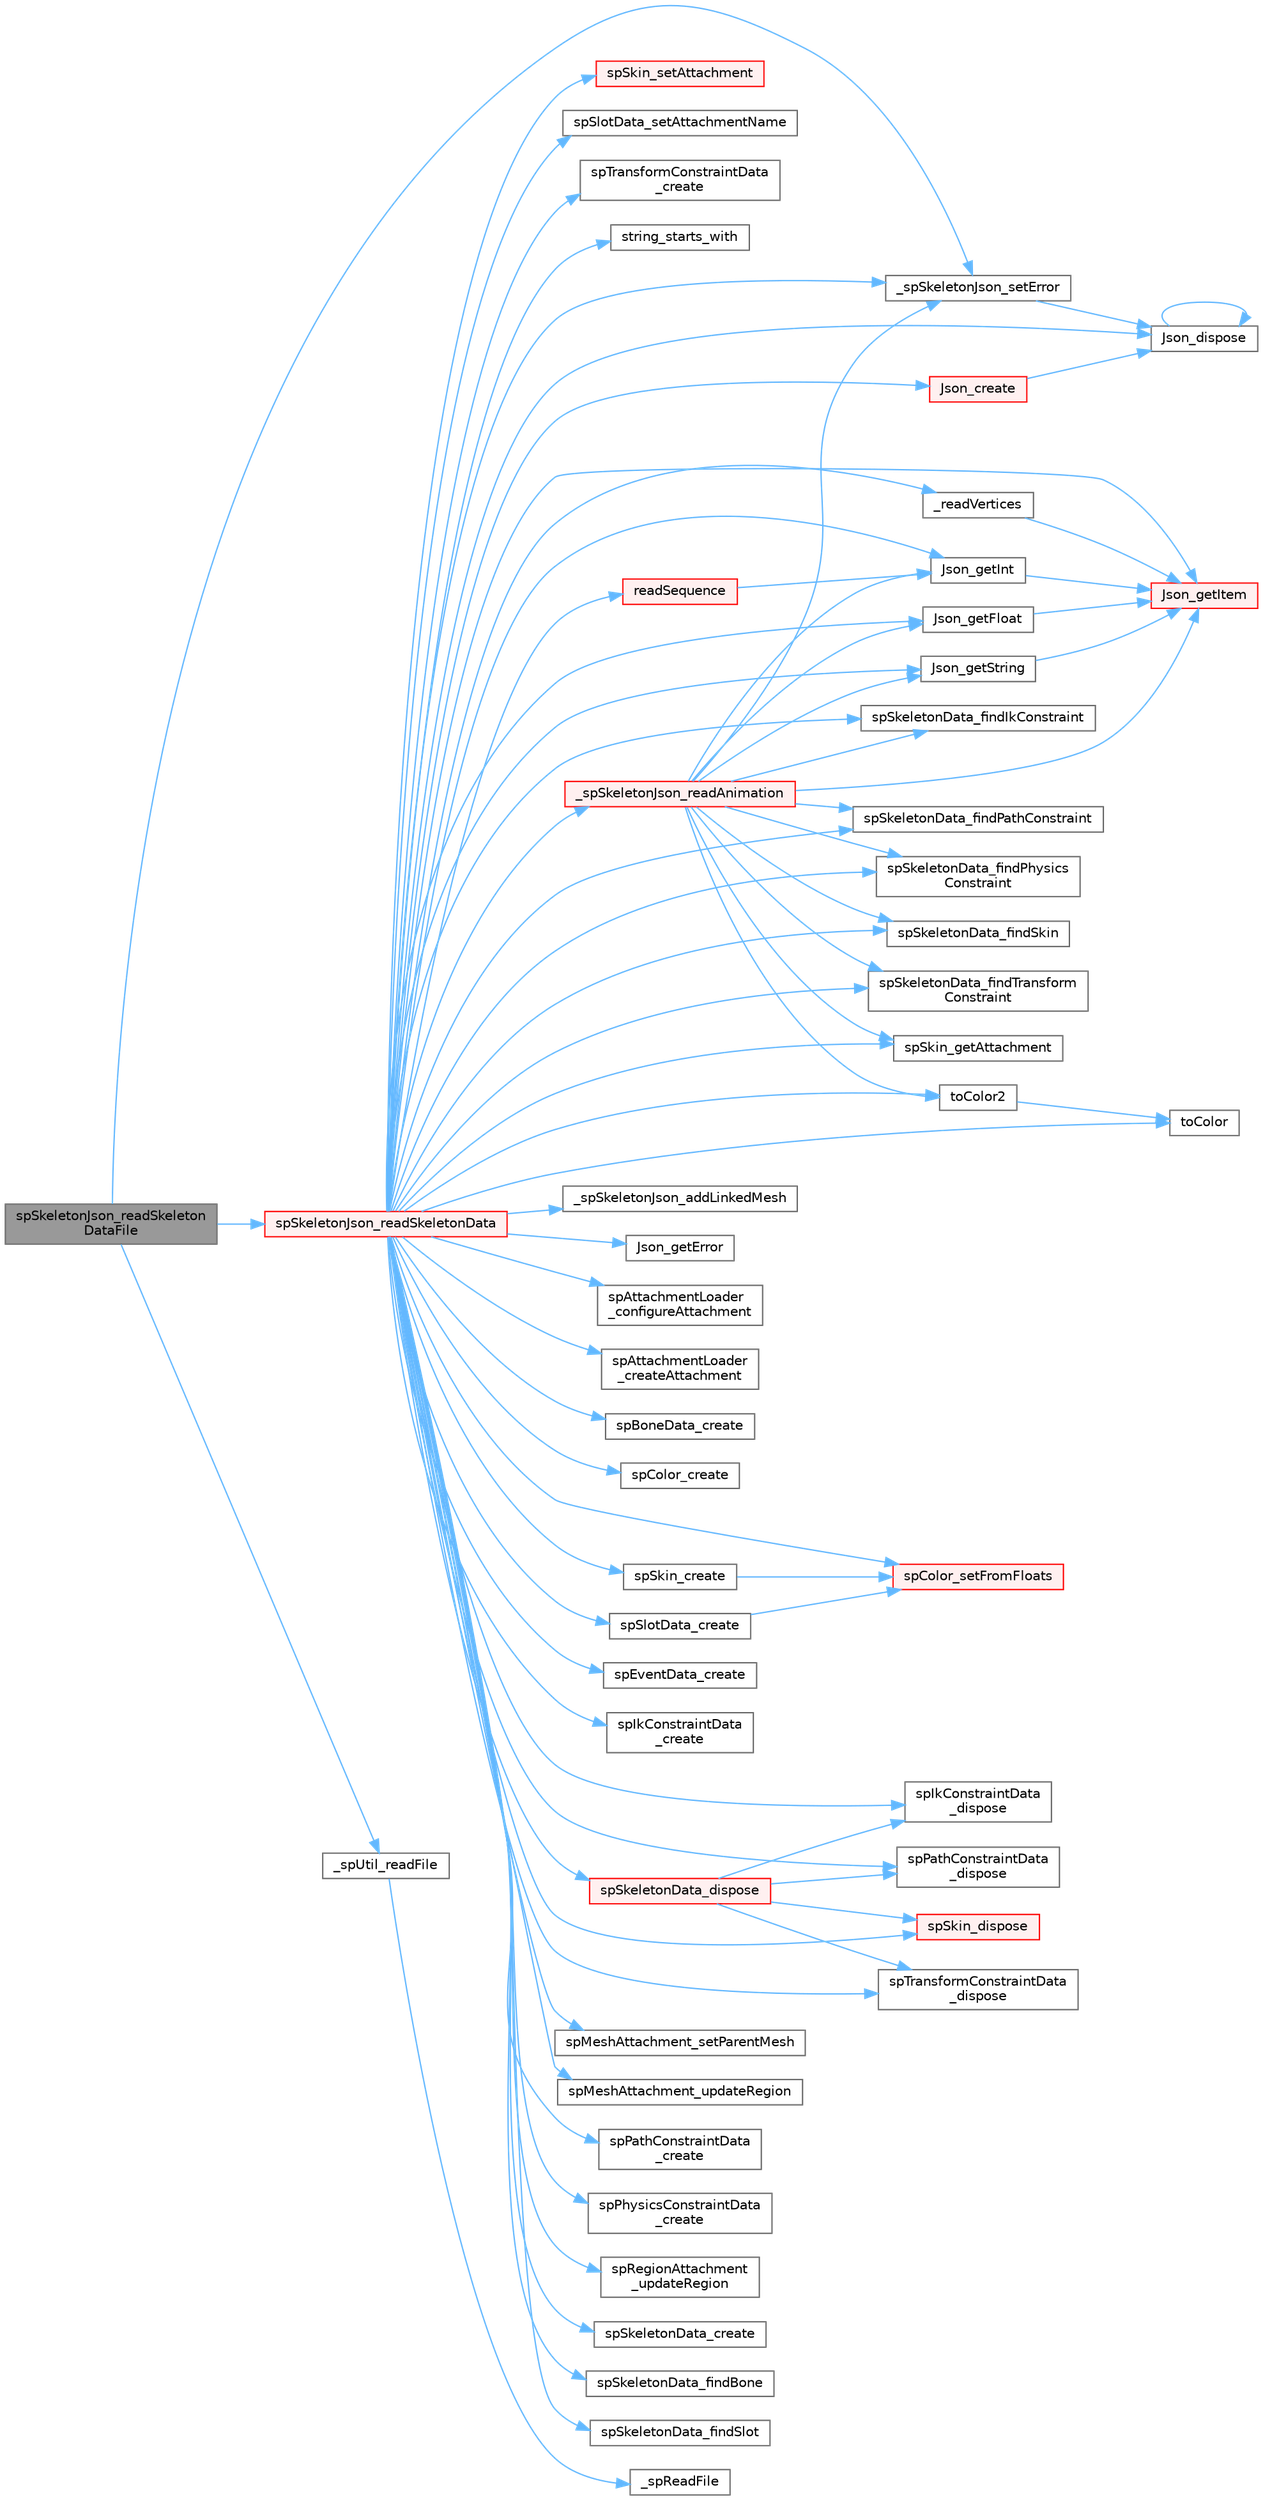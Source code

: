 digraph "spSkeletonJson_readSkeletonDataFile"
{
 // LATEX_PDF_SIZE
  bgcolor="transparent";
  edge [fontname=Helvetica,fontsize=10,labelfontname=Helvetica,labelfontsize=10];
  node [fontname=Helvetica,fontsize=10,shape=box,height=0.2,width=0.4];
  rankdir="LR";
  Node1 [id="Node000001",label="spSkeletonJson_readSkeleton\lDataFile",height=0.2,width=0.4,color="gray40", fillcolor="grey60", style="filled", fontcolor="black",tooltip=" "];
  Node1 -> Node2 [id="edge1_Node000001_Node000002",color="steelblue1",style="solid",tooltip=" "];
  Node2 [id="Node000002",label="_spSkeletonJson_setError",height=0.2,width=0.4,color="grey40", fillcolor="white", style="filled",URL="$_skeleton_json_8c.html#a8e868c1de85f9327c984d6a8f293a44f",tooltip=" "];
  Node2 -> Node3 [id="edge2_Node000002_Node000003",color="steelblue1",style="solid",tooltip=" "];
  Node3 [id="Node000003",label="Json_dispose",height=0.2,width=0.4,color="grey40", fillcolor="white", style="filled",URL="$_json_8c.html#a2fbb389e8c6eaf5a9d923a2030b4ad80",tooltip=" "];
  Node3 -> Node3 [id="edge3_Node000003_Node000003",color="steelblue1",style="solid",tooltip=" "];
  Node1 -> Node4 [id="edge4_Node000001_Node000004",color="steelblue1",style="solid",tooltip=" "];
  Node4 [id="Node000004",label="_spUtil_readFile",height=0.2,width=0.4,color="grey40", fillcolor="white", style="filled",URL="$external_2spine-runtimes_2spine-c_2spine-c-unit-tests_2main_8cpp.html#a27793681909c2d6f303eff28c11d0417",tooltip=" "];
  Node4 -> Node5 [id="edge5_Node000004_Node000005",color="steelblue1",style="solid",tooltip=" "];
  Node5 [id="Node000005",label="_spReadFile",height=0.2,width=0.4,color="grey40", fillcolor="white", style="filled",URL="$extension_8c.html#a850ff78dca1a582a8235f148f21334df",tooltip=" "];
  Node1 -> Node6 [id="edge6_Node000001_Node000006",color="steelblue1",style="solid",tooltip=" "];
  Node6 [id="Node000006",label="spSkeletonJson_readSkeletonData",height=0.2,width=0.4,color="red", fillcolor="#FFF0F0", style="filled",URL="$_skeleton_json_8c.html#aea1f0406cf2046b63f6061febc50b71a",tooltip=" "];
  Node6 -> Node7 [id="edge7_Node000006_Node000007",color="steelblue1",style="solid",tooltip=" "];
  Node7 [id="Node000007",label="_readVertices",height=0.2,width=0.4,color="grey40", fillcolor="white", style="filled",URL="$_skeleton_json_8c.html#ae2f1eeac0608cbbc90fe79285f11148c",tooltip=" "];
  Node7 -> Node8 [id="edge8_Node000007_Node000008",color="steelblue1",style="solid",tooltip=" "];
  Node8 [id="Node000008",label="Json_getItem",height=0.2,width=0.4,color="red", fillcolor="#FFF0F0", style="filled",URL="$_json_8c.html#a555043ac463757ecd2fb90676f04136a",tooltip=" "];
  Node6 -> Node10 [id="edge9_Node000006_Node000010",color="steelblue1",style="solid",tooltip=" "];
  Node10 [id="Node000010",label="_spSkeletonJson_addLinkedMesh",height=0.2,width=0.4,color="grey40", fillcolor="white", style="filled",URL="$_skeleton_json_8c.html#a087930e0a9370e31c2a829483aac8c7c",tooltip=" "];
  Node6 -> Node11 [id="edge10_Node000006_Node000011",color="steelblue1",style="solid",tooltip=" "];
  Node11 [id="Node000011",label="_spSkeletonJson_readAnimation",height=0.2,width=0.4,color="red", fillcolor="#FFF0F0", style="filled",URL="$_skeleton_json_8c.html#a76c02da584ec894b1980c76fb704aebe",tooltip=" "];
  Node11 -> Node2 [id="edge11_Node000011_Node000002",color="steelblue1",style="solid",tooltip=" "];
  Node11 -> Node20 [id="edge12_Node000011_Node000020",color="steelblue1",style="solid",tooltip=" "];
  Node20 [id="Node000020",label="Json_getFloat",height=0.2,width=0.4,color="grey40", fillcolor="white", style="filled",URL="$_json_8c.html#af637591beb96af1b84f07af03d9344ad",tooltip=" "];
  Node20 -> Node8 [id="edge13_Node000020_Node000008",color="steelblue1",style="solid",tooltip=" "];
  Node11 -> Node21 [id="edge14_Node000011_Node000021",color="steelblue1",style="solid",tooltip=" "];
  Node21 [id="Node000021",label="Json_getInt",height=0.2,width=0.4,color="grey40", fillcolor="white", style="filled",URL="$_json_8c.html#ac4d1cd55ca20eeab28a5a2b3c85b4614",tooltip=" "];
  Node21 -> Node8 [id="edge15_Node000021_Node000008",color="steelblue1",style="solid",tooltip=" "];
  Node11 -> Node8 [id="edge16_Node000011_Node000008",color="steelblue1",style="solid",tooltip=" "];
  Node11 -> Node22 [id="edge17_Node000011_Node000022",color="steelblue1",style="solid",tooltip=" "];
  Node22 [id="Node000022",label="Json_getString",height=0.2,width=0.4,color="grey40", fillcolor="white", style="filled",URL="$_json_8c.html#af4e7c8f78d198bc3140e3d40c375ad4e",tooltip=" "];
  Node22 -> Node8 [id="edge18_Node000022_Node000008",color="steelblue1",style="solid",tooltip=" "];
  Node11 -> Node134 [id="edge19_Node000011_Node000134",color="steelblue1",style="solid",tooltip=" "];
  Node134 [id="Node000134",label="spSkeletonData_findIkConstraint",height=0.2,width=0.4,color="grey40", fillcolor="white", style="filled",URL="$_skeleton_data_8c.html#acfb64e69e3870caab8ae6f3aa47968fa",tooltip=" "];
  Node11 -> Node135 [id="edge20_Node000011_Node000135",color="steelblue1",style="solid",tooltip=" "];
  Node135 [id="Node000135",label="spSkeletonData_findPathConstraint",height=0.2,width=0.4,color="grey40", fillcolor="white", style="filled",URL="$_skeleton_data_8c.html#ae3052077c3030e2a690cd7a4cfa4e270",tooltip=" "];
  Node11 -> Node136 [id="edge21_Node000011_Node000136",color="steelblue1",style="solid",tooltip=" "];
  Node136 [id="Node000136",label="spSkeletonData_findPhysics\lConstraint",height=0.2,width=0.4,color="grey40", fillcolor="white", style="filled",URL="$_skeleton_data_8c.html#ad0b7692df9af3b202acb79f994e56481",tooltip=" "];
  Node11 -> Node137 [id="edge22_Node000011_Node000137",color="steelblue1",style="solid",tooltip=" "];
  Node137 [id="Node000137",label="spSkeletonData_findSkin",height=0.2,width=0.4,color="grey40", fillcolor="white", style="filled",URL="$_skeleton_data_8c.html#a3490ef96678fe9fed0556ae1a360cb6a",tooltip=" "];
  Node11 -> Node138 [id="edge23_Node000011_Node000138",color="steelblue1",style="solid",tooltip=" "];
  Node138 [id="Node000138",label="spSkeletonData_findTransform\lConstraint",height=0.2,width=0.4,color="grey40", fillcolor="white", style="filled",URL="$_skeleton_data_8c.html#add3da3452112c044076bd0af988bb525",tooltip=" "];
  Node11 -> Node49 [id="edge24_Node000011_Node000049",color="steelblue1",style="solid",tooltip=" "];
  Node49 [id="Node000049",label="spSkin_getAttachment",height=0.2,width=0.4,color="grey40", fillcolor="white", style="filled",URL="$_skin_8c.html#ac997acb956b1c876912cd56c0fb9ed95",tooltip=" "];
  Node11 -> Node149 [id="edge25_Node000011_Node000149",color="steelblue1",style="solid",tooltip=" "];
  Node149 [id="Node000149",label="toColor2",height=0.2,width=0.4,color="grey40", fillcolor="white", style="filled",URL="$_skeleton_json_8c.html#a72429a5b5023177b95bc55c3b8b6f8d7",tooltip=" "];
  Node149 -> Node150 [id="edge26_Node000149_Node000150",color="steelblue1",style="solid",tooltip=" "];
  Node150 [id="Node000150",label="toColor",height=0.2,width=0.4,color="grey40", fillcolor="white", style="filled",URL="$_skeleton_json_8c.html#a956f8155a0235aa27b6809f308edc986",tooltip=" "];
  Node6 -> Node2 [id="edge27_Node000006_Node000002",color="steelblue1",style="solid",tooltip=" "];
  Node6 -> Node152 [id="edge28_Node000006_Node000152",color="steelblue1",style="solid",tooltip=" "];
  Node152 [id="Node000152",label="Json_create",height=0.2,width=0.4,color="red", fillcolor="#FFF0F0", style="filled",URL="$_json_8c.html#ac2a008226da6aed4087e3c173235e71b",tooltip=" "];
  Node152 -> Node3 [id="edge29_Node000152_Node000003",color="steelblue1",style="solid",tooltip=" "];
  Node6 -> Node3 [id="edge30_Node000006_Node000003",color="steelblue1",style="solid",tooltip=" "];
  Node6 -> Node160 [id="edge31_Node000006_Node000160",color="steelblue1",style="solid",tooltip=" "];
  Node160 [id="Node000160",label="Json_getError",height=0.2,width=0.4,color="grey40", fillcolor="white", style="filled",URL="$_json_8c.html#a413ee994ca0a5b6be7a09797bab83701",tooltip=" "];
  Node6 -> Node20 [id="edge32_Node000006_Node000020",color="steelblue1",style="solid",tooltip=" "];
  Node6 -> Node21 [id="edge33_Node000006_Node000021",color="steelblue1",style="solid",tooltip=" "];
  Node6 -> Node8 [id="edge34_Node000006_Node000008",color="steelblue1",style="solid",tooltip=" "];
  Node6 -> Node22 [id="edge35_Node000006_Node000022",color="steelblue1",style="solid",tooltip=" "];
  Node6 -> Node161 [id="edge36_Node000006_Node000161",color="steelblue1",style="solid",tooltip=" "];
  Node161 [id="Node000161",label="readSequence",height=0.2,width=0.4,color="red", fillcolor="#FFF0F0", style="filled",URL="$_skeleton_json_8c.html#a7657c17ec406bd4aa9aacee4cef414dc",tooltip=" "];
  Node161 -> Node21 [id="edge37_Node000161_Node000021",color="steelblue1",style="solid",tooltip=" "];
  Node6 -> Node163 [id="edge38_Node000006_Node000163",color="steelblue1",style="solid",tooltip=" "];
  Node163 [id="Node000163",label="spAttachmentLoader\l_configureAttachment",height=0.2,width=0.4,color="grey40", fillcolor="white", style="filled",URL="$_attachment_loader_8c.html#afbecb6d745e52fd673ad74c8baeec2fe",tooltip=" "];
  Node6 -> Node164 [id="edge39_Node000006_Node000164",color="steelblue1",style="solid",tooltip=" "];
  Node164 [id="Node000164",label="spAttachmentLoader\l_createAttachment",height=0.2,width=0.4,color="grey40", fillcolor="white", style="filled",URL="$_attachment_loader_8c.html#a0a80fffb1c69f30749898eb65c97ea0d",tooltip=" "];
  Node6 -> Node165 [id="edge40_Node000006_Node000165",color="steelblue1",style="solid",tooltip=" "];
  Node165 [id="Node000165",label="spBoneData_create",height=0.2,width=0.4,color="grey40", fillcolor="white", style="filled",URL="$_bone_data_8c.html#ac3c8f709751d675e974d832dc0890ca5",tooltip=" "];
  Node6 -> Node166 [id="edge41_Node000006_Node000166",color="steelblue1",style="solid",tooltip=" "];
  Node166 [id="Node000166",label="spColor_create",height=0.2,width=0.4,color="grey40", fillcolor="white", style="filled",URL="$_color_8c.html#a562371a5141606fba73e0a131bd2baf4",tooltip=" "];
  Node6 -> Node104 [id="edge42_Node000006_Node000104",color="steelblue1",style="solid",tooltip=" "];
  Node104 [id="Node000104",label="spColor_setFromFloats",height=0.2,width=0.4,color="red", fillcolor="#FFF0F0", style="filled",URL="$_color_8c.html#aef2bc0c9016302022f25c89ba5b36a2c",tooltip=" "];
  Node6 -> Node167 [id="edge43_Node000006_Node000167",color="steelblue1",style="solid",tooltip=" "];
  Node167 [id="Node000167",label="spEventData_create",height=0.2,width=0.4,color="grey40", fillcolor="white", style="filled",URL="$_event_data_8c.html#af36a07f3ef0e00edba172d9bf36bddda",tooltip=" "];
  Node6 -> Node168 [id="edge44_Node000006_Node000168",color="steelblue1",style="solid",tooltip=" "];
  Node168 [id="Node000168",label="spIkConstraintData\l_create",height=0.2,width=0.4,color="grey40", fillcolor="white", style="filled",URL="$_ik_constraint_data_8c.html#a73f2514a2e6de74df9a220de142d679a",tooltip=" "];
  Node6 -> Node169 [id="edge45_Node000006_Node000169",color="steelblue1",style="solid",tooltip=" "];
  Node169 [id="Node000169",label="spIkConstraintData\l_dispose",height=0.2,width=0.4,color="grey40", fillcolor="white", style="filled",URL="$_ik_constraint_data_8c.html#a4f580f835dd286939313fc3099256336",tooltip=" "];
  Node6 -> Node170 [id="edge46_Node000006_Node000170",color="steelblue1",style="solid",tooltip=" "];
  Node170 [id="Node000170",label="spMeshAttachment_setParentMesh",height=0.2,width=0.4,color="grey40", fillcolor="white", style="filled",URL="$_mesh_attachment_8c.html#af281234df8499ed6f950748fda7641b2",tooltip=" "];
  Node6 -> Node171 [id="edge47_Node000006_Node000171",color="steelblue1",style="solid",tooltip=" "];
  Node171 [id="Node000171",label="spMeshAttachment_updateRegion",height=0.2,width=0.4,color="grey40", fillcolor="white", style="filled",URL="$_mesh_attachment_8c.html#adc9fc4a1152b194678a4e43003f64370",tooltip=" "];
  Node6 -> Node172 [id="edge48_Node000006_Node000172",color="steelblue1",style="solid",tooltip=" "];
  Node172 [id="Node000172",label="spPathConstraintData\l_create",height=0.2,width=0.4,color="grey40", fillcolor="white", style="filled",URL="$_path_constraint_data_8c.html#ad0332cb61203e6e27f2ea9d953f41d78",tooltip=" "];
  Node6 -> Node173 [id="edge49_Node000006_Node000173",color="steelblue1",style="solid",tooltip=" "];
  Node173 [id="Node000173",label="spPathConstraintData\l_dispose",height=0.2,width=0.4,color="grey40", fillcolor="white", style="filled",URL="$_path_constraint_data_8c.html#ab7d54550dcd1cf2b2a6dc0e9cc325c60",tooltip=" "];
  Node6 -> Node174 [id="edge50_Node000006_Node000174",color="steelblue1",style="solid",tooltip=" "];
  Node174 [id="Node000174",label="spPhysicsConstraintData\l_create",height=0.2,width=0.4,color="grey40", fillcolor="white", style="filled",URL="$_physics_constraint_data_8c.html#a7c4bd213ca2bd2457150cd7acb67ab2c",tooltip=" "];
  Node6 -> Node175 [id="edge51_Node000006_Node000175",color="steelblue1",style="solid",tooltip=" "];
  Node175 [id="Node000175",label="spRegionAttachment\l_updateRegion",height=0.2,width=0.4,color="grey40", fillcolor="white", style="filled",URL="$_region_attachment_8c.html#a5e4264658b55d6722ec145d5efb0e190",tooltip=" "];
  Node6 -> Node176 [id="edge52_Node000006_Node000176",color="steelblue1",style="solid",tooltip=" "];
  Node176 [id="Node000176",label="spSkeletonData_create",height=0.2,width=0.4,color="grey40", fillcolor="white", style="filled",URL="$_skeleton_data_8c.html#a4c5a8ed50db4df62cfd3d34bdab36186",tooltip=" "];
  Node6 -> Node177 [id="edge53_Node000006_Node000177",color="steelblue1",style="solid",tooltip=" "];
  Node177 [id="Node000177",label="spSkeletonData_dispose",height=0.2,width=0.4,color="red", fillcolor="#FFF0F0", style="filled",URL="$_skeleton_data_8c.html#afd9f9725b11c94e4c65be6d053cf243a",tooltip=" "];
  Node177 -> Node169 [id="edge54_Node000177_Node000169",color="steelblue1",style="solid",tooltip=" "];
  Node177 -> Node173 [id="edge55_Node000177_Node000173",color="steelblue1",style="solid",tooltip=" "];
  Node177 -> Node182 [id="edge56_Node000177_Node000182",color="steelblue1",style="solid",tooltip=" "];
  Node182 [id="Node000182",label="spSkin_dispose",height=0.2,width=0.4,color="red", fillcolor="#FFF0F0", style="filled",URL="$_skin_8c.html#a1f04df537901e63d8e3a9d0f5499288a",tooltip=" "];
  Node177 -> Node187 [id="edge57_Node000177_Node000187",color="steelblue1",style="solid",tooltip=" "];
  Node187 [id="Node000187",label="spTransformConstraintData\l_dispose",height=0.2,width=0.4,color="grey40", fillcolor="white", style="filled",URL="$_transform_constraint_data_8c.html#a74f521189e14fd6b1b4e2f579e187b86",tooltip=" "];
  Node6 -> Node188 [id="edge58_Node000006_Node000188",color="steelblue1",style="solid",tooltip=" "];
  Node188 [id="Node000188",label="spSkeletonData_findBone",height=0.2,width=0.4,color="grey40", fillcolor="white", style="filled",URL="$_skeleton_data_8c.html#a7a7b401ef45c9be65444badc8b0bd156",tooltip=" "];
  Node6 -> Node134 [id="edge59_Node000006_Node000134",color="steelblue1",style="solid",tooltip=" "];
  Node6 -> Node135 [id="edge60_Node000006_Node000135",color="steelblue1",style="solid",tooltip=" "];
  Node6 -> Node136 [id="edge61_Node000006_Node000136",color="steelblue1",style="solid",tooltip=" "];
  Node6 -> Node137 [id="edge62_Node000006_Node000137",color="steelblue1",style="solid",tooltip=" "];
  Node6 -> Node18 [id="edge63_Node000006_Node000018",color="steelblue1",style="solid",tooltip=" "];
  Node18 [id="Node000018",label="spSkeletonData_findSlot",height=0.2,width=0.4,color="grey40", fillcolor="white", style="filled",URL="$_skeleton_data_8c.html#a022c44277298c84a55292aaa814025d5",tooltip=" "];
  Node6 -> Node138 [id="edge64_Node000006_Node000138",color="steelblue1",style="solid",tooltip=" "];
  Node6 -> Node189 [id="edge65_Node000006_Node000189",color="steelblue1",style="solid",tooltip=" "];
  Node189 [id="Node000189",label="spSkin_create",height=0.2,width=0.4,color="grey40", fillcolor="white", style="filled",URL="$_skin_8c.html#a2e55c34e638acdb775b26b1f14c5d374",tooltip=" "];
  Node189 -> Node104 [id="edge66_Node000189_Node000104",color="steelblue1",style="solid",tooltip=" "];
  Node6 -> Node182 [id="edge67_Node000006_Node000182",color="steelblue1",style="solid",tooltip=" "];
  Node6 -> Node49 [id="edge68_Node000006_Node000049",color="steelblue1",style="solid",tooltip=" "];
  Node6 -> Node190 [id="edge69_Node000006_Node000190",color="steelblue1",style="solid",tooltip=" "];
  Node190 [id="Node000190",label="spSkin_setAttachment",height=0.2,width=0.4,color="red", fillcolor="#FFF0F0", style="filled",URL="$_skin_8c.html#ae6ba60bdeb290bda6258ea035333110a",tooltip=" "];
  Node6 -> Node193 [id="edge70_Node000006_Node000193",color="steelblue1",style="solid",tooltip=" "];
  Node193 [id="Node000193",label="spSlotData_create",height=0.2,width=0.4,color="grey40", fillcolor="white", style="filled",URL="$_slot_data_8c.html#a3a6057917066aa791cbabacff35f53f4",tooltip=" "];
  Node193 -> Node104 [id="edge71_Node000193_Node000104",color="steelblue1",style="solid",tooltip=" "];
  Node6 -> Node194 [id="edge72_Node000006_Node000194",color="steelblue1",style="solid",tooltip=" "];
  Node194 [id="Node000194",label="spSlotData_setAttachmentName",height=0.2,width=0.4,color="grey40", fillcolor="white", style="filled",URL="$_slot_data_8c.html#a67737f3bac57750d314540ec81b88791",tooltip=" "];
  Node6 -> Node195 [id="edge73_Node000006_Node000195",color="steelblue1",style="solid",tooltip=" "];
  Node195 [id="Node000195",label="spTransformConstraintData\l_create",height=0.2,width=0.4,color="grey40", fillcolor="white", style="filled",URL="$_transform_constraint_data_8c.html#a0e2f6d0cd4dc7a88a34967847259e990",tooltip=" "];
  Node6 -> Node187 [id="edge74_Node000006_Node000187",color="steelblue1",style="solid",tooltip=" "];
  Node6 -> Node196 [id="edge75_Node000006_Node000196",color="steelblue1",style="solid",tooltip=" "];
  Node196 [id="Node000196",label="string_starts_with",height=0.2,width=0.4,color="grey40", fillcolor="white", style="filled",URL="$_skeleton_json_8c.html#a6c87e2e57c64bf2ba2023d5880cdc28b",tooltip=" "];
  Node6 -> Node150 [id="edge76_Node000006_Node000150",color="steelblue1",style="solid",tooltip=" "];
  Node6 -> Node149 [id="edge77_Node000006_Node000149",color="steelblue1",style="solid",tooltip=" "];
}
